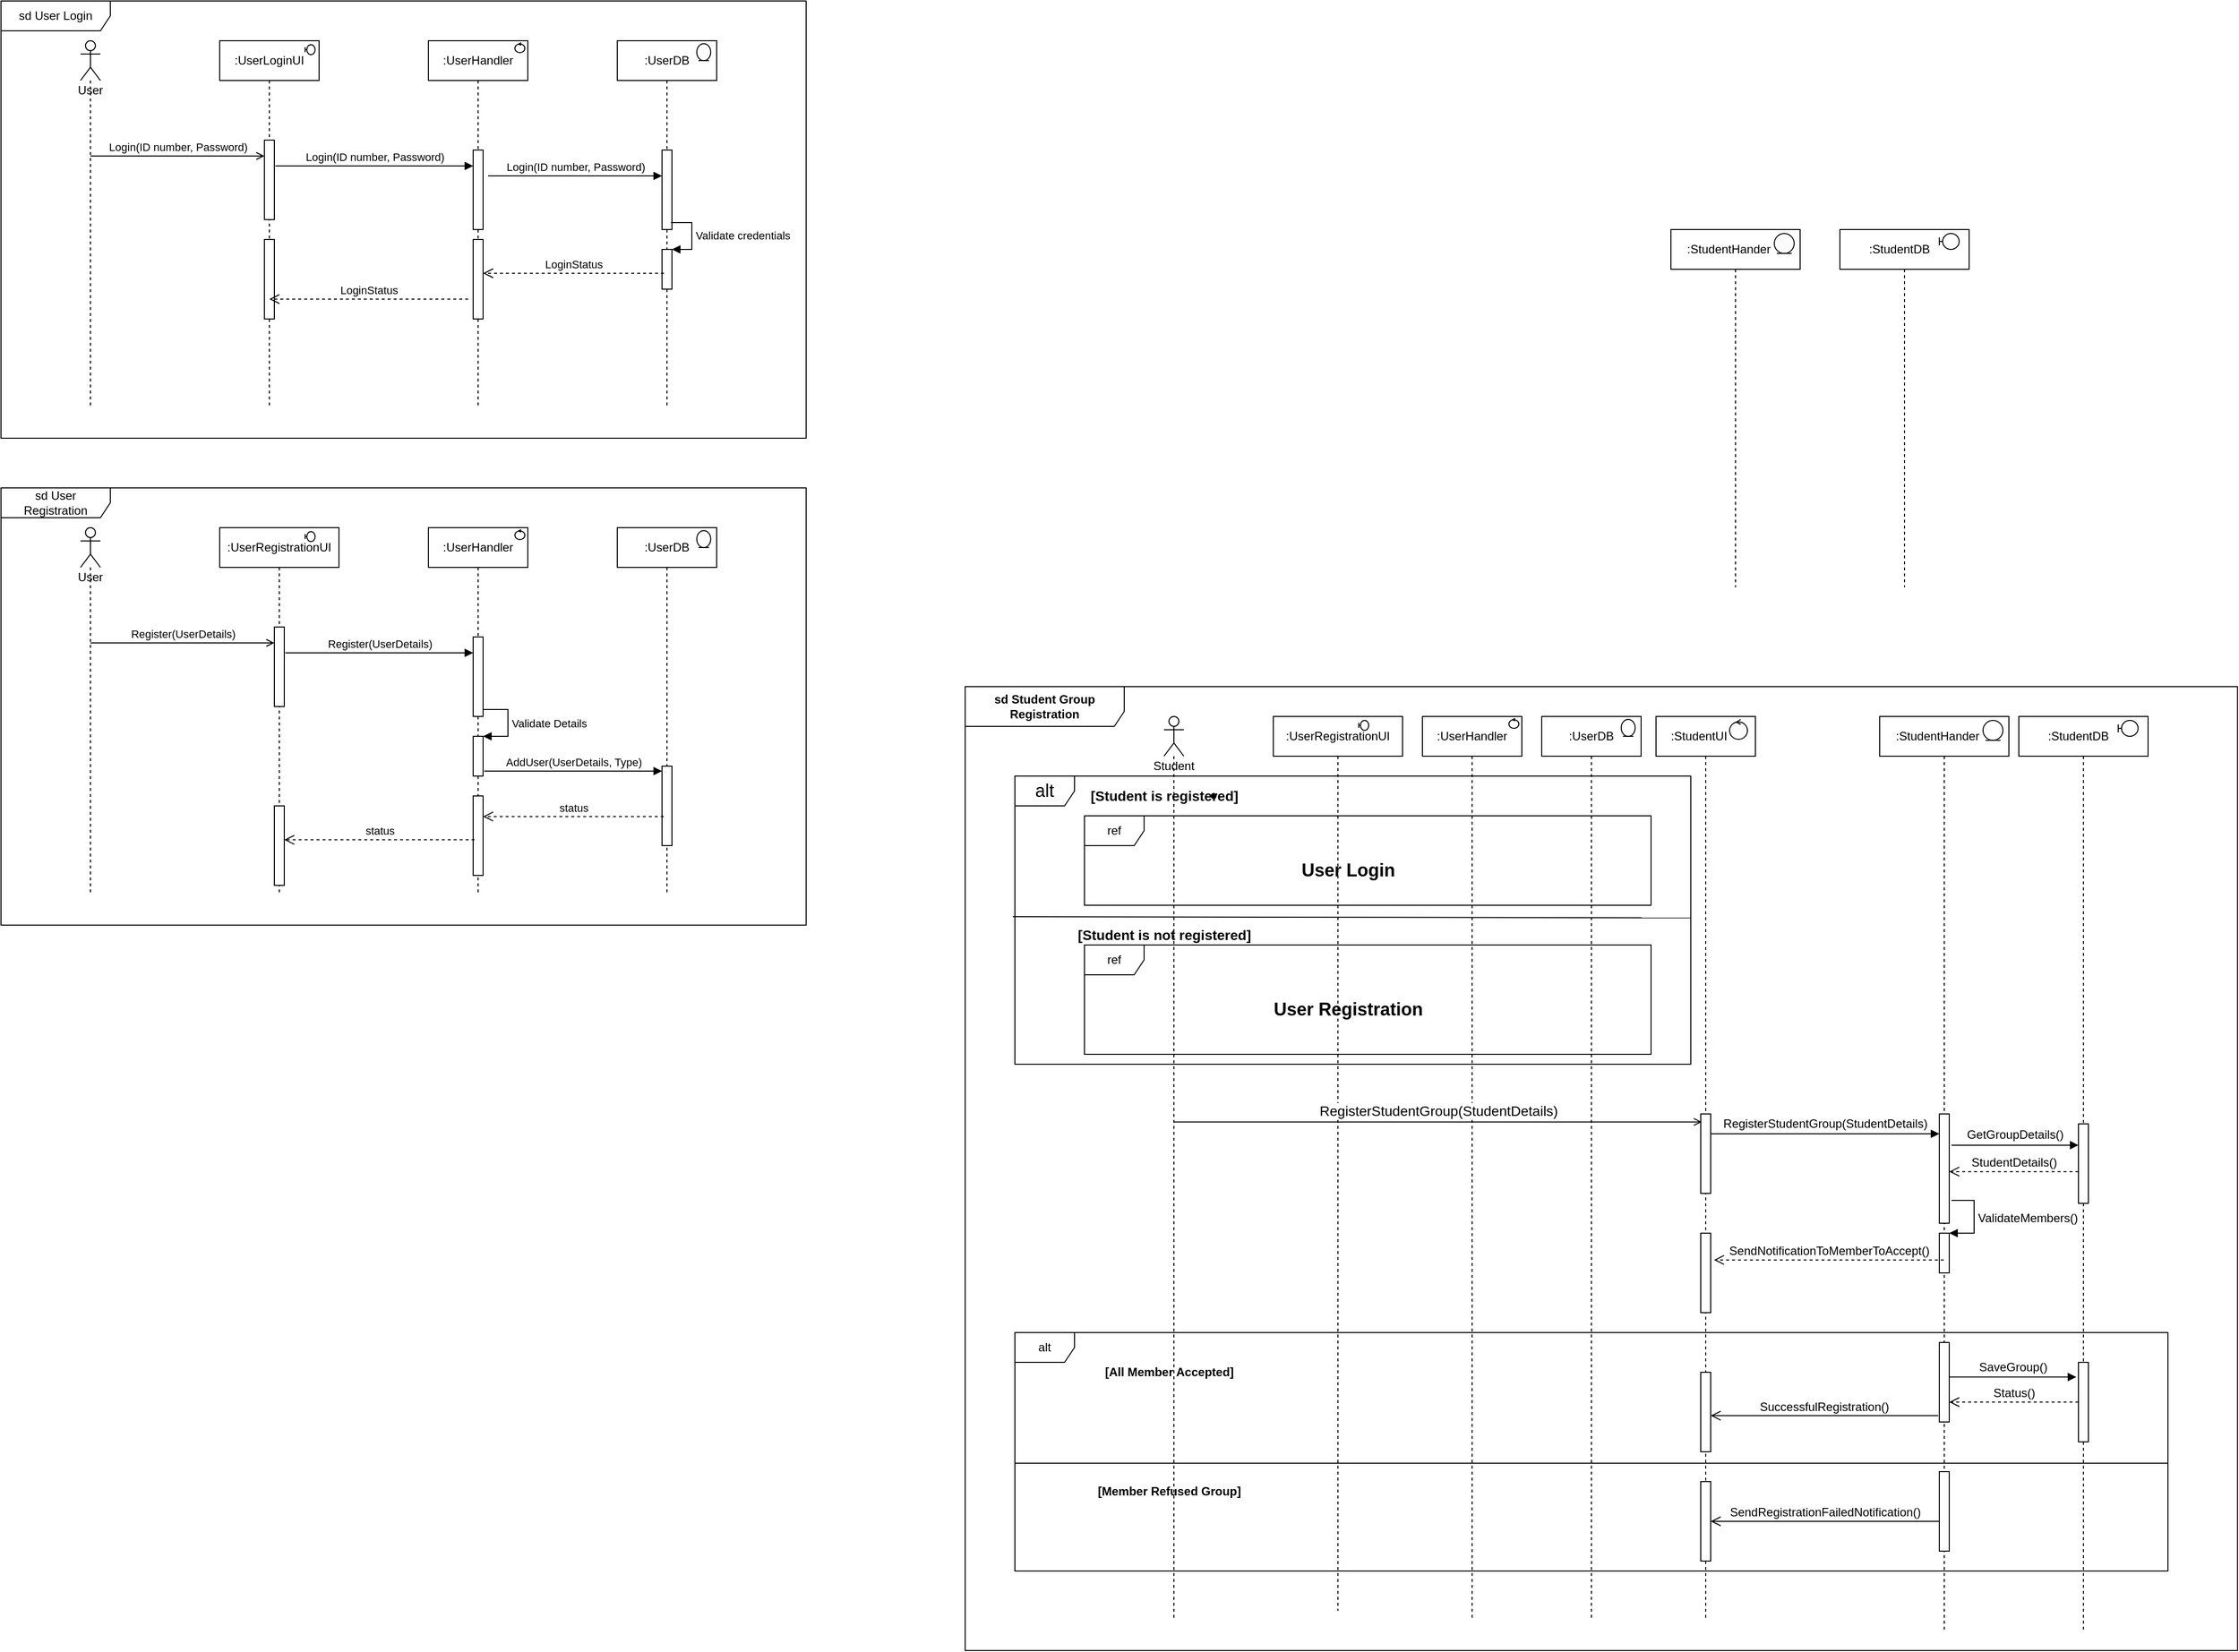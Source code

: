 <mxfile version="17.2.2" type="github">
  <diagram id="UXJ5FvUGoYxB-GUw2wmO" name="Page-1">
    <mxGraphModel dx="4860" dy="2887" grid="1" gridSize="10" guides="1" tooltips="1" connect="1" arrows="1" fold="1" page="1" pageScale="1" pageWidth="850" pageHeight="1100" math="0" shadow="0">
      <root>
        <mxCell id="0" />
        <mxCell id="1" parent="0" />
        <mxCell id="XORutTJ8tZkYRz8rHYH7-158" value="sd Student Group Registration" style="shape=umlFrame;whiteSpace=wrap;html=1;fontSize=12;width=160;height=40;fontStyle=1" vertex="1" parent="1">
          <mxGeometry x="-320" y="580" width="1280" height="970" as="geometry" />
        </mxCell>
        <mxCell id="XORutTJ8tZkYRz8rHYH7-146" value="alt" style="shape=umlFrame;whiteSpace=wrap;html=1;fontSize=12;" vertex="1" parent="1">
          <mxGeometry x="-270" y="1230" width="1160" height="240" as="geometry" />
        </mxCell>
        <mxCell id="XORutTJ8tZkYRz8rHYH7-122" value="alt" style="shape=umlFrame;whiteSpace=wrap;html=1;fontSize=18;" vertex="1" parent="1">
          <mxGeometry x="-270" y="670" width="680" height="290" as="geometry" />
        </mxCell>
        <mxCell id="XORutTJ8tZkYRz8rHYH7-125" value="ref" style="shape=umlFrame;whiteSpace=wrap;html=1;" vertex="1" parent="1">
          <mxGeometry x="-200" y="840" width="570" height="110" as="geometry" />
        </mxCell>
        <mxCell id="XORutTJ8tZkYRz8rHYH7-120" value="ref" style="shape=umlFrame;whiteSpace=wrap;html=1;" vertex="1" parent="1">
          <mxGeometry x="-200" y="710" width="570" height="90" as="geometry" />
        </mxCell>
        <mxCell id="XORutTJ8tZkYRz8rHYH7-68" value="sd User Login" style="shape=umlFrame;whiteSpace=wrap;html=1;width=110;height=30;" vertex="1" parent="1">
          <mxGeometry x="-1290" y="-110" width="810" height="440" as="geometry" />
        </mxCell>
        <mxCell id="XORutTJ8tZkYRz8rHYH7-3" value=":StudentDB&amp;nbsp; &amp;nbsp;" style="shape=umlLifeline;perimeter=lifelinePerimeter;whiteSpace=wrap;html=1;container=1;collapsible=0;recursiveResize=0;outlineConnect=0;" vertex="1" parent="1">
          <mxGeometry x="560" y="120" width="130" height="360" as="geometry" />
        </mxCell>
        <mxCell id="XORutTJ8tZkYRz8rHYH7-97" value="" style="shape=umlBoundary;whiteSpace=wrap;html=1;" vertex="1" parent="XORutTJ8tZkYRz8rHYH7-3">
          <mxGeometry x="100" y="4" width="20" height="16" as="geometry" />
        </mxCell>
        <mxCell id="XORutTJ8tZkYRz8rHYH7-4" value=":StudentHander&amp;nbsp; &amp;nbsp;&amp;nbsp;" style="shape=umlLifeline;perimeter=lifelinePerimeter;whiteSpace=wrap;html=1;container=1;collapsible=0;recursiveResize=0;outlineConnect=0;" vertex="1" parent="1">
          <mxGeometry x="390" y="120" width="130" height="360" as="geometry" />
        </mxCell>
        <mxCell id="XORutTJ8tZkYRz8rHYH7-98" value="" style="ellipse;shape=umlEntity;whiteSpace=wrap;html=1;" vertex="1" parent="XORutTJ8tZkYRz8rHYH7-4">
          <mxGeometry x="104" y="4" width="20" height="20" as="geometry" />
        </mxCell>
        <mxCell id="XORutTJ8tZkYRz8rHYH7-5" value=":StudentUI&amp;nbsp; &amp;nbsp;&amp;nbsp;" style="shape=umlLifeline;perimeter=lifelinePerimeter;whiteSpace=wrap;html=1;container=1;collapsible=0;recursiveResize=0;outlineConnect=0;" vertex="1" parent="1">
          <mxGeometry x="375" y="610" width="100" height="910" as="geometry" />
        </mxCell>
        <mxCell id="XORutTJ8tZkYRz8rHYH7-99" value="" style="ellipse;shape=umlControl;whiteSpace=wrap;html=1;" vertex="1" parent="XORutTJ8tZkYRz8rHYH7-5">
          <mxGeometry x="74" y="3" width="18" height="20" as="geometry" />
        </mxCell>
        <mxCell id="XORutTJ8tZkYRz8rHYH7-106" value="" style="html=1;points=[];perimeter=orthogonalPerimeter;" vertex="1" parent="XORutTJ8tZkYRz8rHYH7-5">
          <mxGeometry x="45" y="400" width="10" height="80" as="geometry" />
        </mxCell>
        <mxCell id="XORutTJ8tZkYRz8rHYH7-144" value="" style="html=1;points=[];perimeter=orthogonalPerimeter;" vertex="1" parent="XORutTJ8tZkYRz8rHYH7-5">
          <mxGeometry x="45" y="520" width="10" height="80" as="geometry" />
        </mxCell>
        <mxCell id="XORutTJ8tZkYRz8rHYH7-150" value="" style="html=1;points=[];perimeter=orthogonalPerimeter;" vertex="1" parent="XORutTJ8tZkYRz8rHYH7-5">
          <mxGeometry x="45" y="660" width="10" height="80" as="geometry" />
        </mxCell>
        <mxCell id="XORutTJ8tZkYRz8rHYH7-157" value="" style="html=1;points=[];perimeter=orthogonalPerimeter;" vertex="1" parent="XORutTJ8tZkYRz8rHYH7-5">
          <mxGeometry x="45" y="770" width="10" height="80" as="geometry" />
        </mxCell>
        <mxCell id="XORutTJ8tZkYRz8rHYH7-7" value=":UserLoginUI" style="shape=umlLifeline;perimeter=lifelinePerimeter;whiteSpace=wrap;html=1;container=1;collapsible=0;recursiveResize=0;outlineConnect=0;" vertex="1" parent="1">
          <mxGeometry x="-1070" y="-70" width="100" height="370" as="geometry" />
        </mxCell>
        <mxCell id="XORutTJ8tZkYRz8rHYH7-11" value="" style="html=1;points=[];perimeter=orthogonalPerimeter;" vertex="1" parent="XORutTJ8tZkYRz8rHYH7-7">
          <mxGeometry x="45" y="100" width="10" height="80" as="geometry" />
        </mxCell>
        <mxCell id="XORutTJ8tZkYRz8rHYH7-67" value="" style="html=1;points=[];perimeter=orthogonalPerimeter;" vertex="1" parent="XORutTJ8tZkYRz8rHYH7-7">
          <mxGeometry x="45" y="200" width="10" height="80" as="geometry" />
        </mxCell>
        <mxCell id="XORutTJ8tZkYRz8rHYH7-69" value="" style="shape=umlBoundary;whiteSpace=wrap;html=1;" vertex="1" parent="XORutTJ8tZkYRz8rHYH7-7">
          <mxGeometry x="86" y="4" width="10" height="10" as="geometry" />
        </mxCell>
        <mxCell id="XORutTJ8tZkYRz8rHYH7-8" value=":UserHandler" style="shape=umlLifeline;perimeter=lifelinePerimeter;whiteSpace=wrap;html=1;container=1;collapsible=0;recursiveResize=0;outlineConnect=0;" vertex="1" parent="1">
          <mxGeometry x="-860" y="-70" width="100" height="370" as="geometry" />
        </mxCell>
        <mxCell id="XORutTJ8tZkYRz8rHYH7-13" value="" style="html=1;points=[];perimeter=orthogonalPerimeter;" vertex="1" parent="XORutTJ8tZkYRz8rHYH7-8">
          <mxGeometry x="45" y="110" width="10" height="80" as="geometry" />
        </mxCell>
        <mxCell id="XORutTJ8tZkYRz8rHYH7-19" value="" style="html=1;points=[];perimeter=orthogonalPerimeter;" vertex="1" parent="XORutTJ8tZkYRz8rHYH7-8">
          <mxGeometry x="45" y="200" width="10" height="80" as="geometry" />
        </mxCell>
        <mxCell id="XORutTJ8tZkYRz8rHYH7-71" value="" style="ellipse;shape=umlControl;whiteSpace=wrap;html=1;" vertex="1" parent="XORutTJ8tZkYRz8rHYH7-8">
          <mxGeometry x="87" y="2" width="10" height="10" as="geometry" />
        </mxCell>
        <mxCell id="XORutTJ8tZkYRz8rHYH7-9" value=":UserDB" style="shape=umlLifeline;perimeter=lifelinePerimeter;whiteSpace=wrap;html=1;container=1;collapsible=0;recursiveResize=0;outlineConnect=0;" vertex="1" parent="1">
          <mxGeometry x="-670" y="-70" width="100" height="370" as="geometry" />
        </mxCell>
        <mxCell id="XORutTJ8tZkYRz8rHYH7-15" value="" style="html=1;points=[];perimeter=orthogonalPerimeter;" vertex="1" parent="XORutTJ8tZkYRz8rHYH7-9">
          <mxGeometry x="45" y="110" width="10" height="80" as="geometry" />
        </mxCell>
        <mxCell id="XORutTJ8tZkYRz8rHYH7-17" value="" style="html=1;points=[];perimeter=orthogonalPerimeter;" vertex="1" parent="XORutTJ8tZkYRz8rHYH7-9">
          <mxGeometry x="45" y="210" width="10" height="40" as="geometry" />
        </mxCell>
        <mxCell id="XORutTJ8tZkYRz8rHYH7-18" value="Validate credentials" style="edgeStyle=orthogonalEdgeStyle;html=1;align=left;spacingLeft=2;endArrow=block;rounded=0;entryX=1;entryY=0;exitX=0.9;exitY=0.913;exitDx=0;exitDy=0;exitPerimeter=0;" edge="1" target="XORutTJ8tZkYRz8rHYH7-17" parent="XORutTJ8tZkYRz8rHYH7-9" source="XORutTJ8tZkYRz8rHYH7-15">
          <mxGeometry relative="1" as="geometry">
            <mxPoint x="45" y="210" as="sourcePoint" />
            <Array as="points">
              <mxPoint x="75" y="183" />
              <mxPoint x="75" y="210" />
            </Array>
          </mxGeometry>
        </mxCell>
        <mxCell id="XORutTJ8tZkYRz8rHYH7-70" value="" style="ellipse;shape=umlEntity;whiteSpace=wrap;html=1;" vertex="1" parent="XORutTJ8tZkYRz8rHYH7-9">
          <mxGeometry x="80" y="3" width="14" height="17" as="geometry" />
        </mxCell>
        <mxCell id="XORutTJ8tZkYRz8rHYH7-10" value="User" style="shape=umlLifeline;participant=umlActor;perimeter=lifelinePerimeter;whiteSpace=wrap;html=1;container=1;collapsible=0;recursiveResize=0;verticalAlign=top;spacingTop=36;outlineConnect=0;" vertex="1" parent="1">
          <mxGeometry x="-1210" y="-70" width="20" height="370" as="geometry" />
        </mxCell>
        <mxCell id="XORutTJ8tZkYRz8rHYH7-12" value="Login(ID number, Password)" style="html=1;verticalAlign=bottom;endArrow=open;rounded=0;entryX=0;entryY=0.2;entryDx=0;entryDy=0;entryPerimeter=0;endFill=0;" edge="1" parent="1" source="XORutTJ8tZkYRz8rHYH7-10" target="XORutTJ8tZkYRz8rHYH7-11">
          <mxGeometry width="80" relative="1" as="geometry">
            <mxPoint x="-710" y="200" as="sourcePoint" />
            <mxPoint x="-630" y="200" as="targetPoint" />
          </mxGeometry>
        </mxCell>
        <mxCell id="XORutTJ8tZkYRz8rHYH7-14" value="Login(ID number, Password)" style="html=1;verticalAlign=bottom;endArrow=block;rounded=0;exitX=1.1;exitY=0.325;exitDx=0;exitDy=0;exitPerimeter=0;" edge="1" parent="1" source="XORutTJ8tZkYRz8rHYH7-11" target="XORutTJ8tZkYRz8rHYH7-13">
          <mxGeometry width="80" relative="1" as="geometry">
            <mxPoint x="-1110" y="120" as="sourcePoint" />
            <mxPoint x="-1015" y="56" as="targetPoint" />
          </mxGeometry>
        </mxCell>
        <mxCell id="XORutTJ8tZkYRz8rHYH7-16" value="Login(ID number, Password)" style="html=1;verticalAlign=bottom;endArrow=block;rounded=0;entryX=0;entryY=0.325;entryDx=0;entryDy=0;entryPerimeter=0;" edge="1" parent="1" target="XORutTJ8tZkYRz8rHYH7-15">
          <mxGeometry width="80" relative="1" as="geometry">
            <mxPoint x="-800" y="66" as="sourcePoint" />
            <mxPoint x="-805" y="66" as="targetPoint" />
          </mxGeometry>
        </mxCell>
        <mxCell id="XORutTJ8tZkYRz8rHYH7-21" value="LoginStatus" style="html=1;verticalAlign=bottom;endArrow=open;dashed=1;endSize=8;rounded=0;exitX=0.2;exitY=0.6;exitDx=0;exitDy=0;exitPerimeter=0;" edge="1" parent="1" source="XORutTJ8tZkYRz8rHYH7-17" target="XORutTJ8tZkYRz8rHYH7-19">
          <mxGeometry relative="1" as="geometry">
            <mxPoint x="-630" y="200" as="sourcePoint" />
            <mxPoint x="-810" y="150" as="targetPoint" />
          </mxGeometry>
        </mxCell>
        <mxCell id="XORutTJ8tZkYRz8rHYH7-66" value="LoginStatus" style="html=1;verticalAlign=bottom;endArrow=open;dashed=1;endSize=8;rounded=0;exitX=-0.5;exitY=0.75;exitDx=0;exitDy=0;exitPerimeter=0;" edge="1" parent="1" source="XORutTJ8tZkYRz8rHYH7-19">
          <mxGeometry relative="1" as="geometry">
            <mxPoint x="-613" y="174" as="sourcePoint" />
            <mxPoint x="-1020" y="190" as="targetPoint" />
          </mxGeometry>
        </mxCell>
        <mxCell id="XORutTJ8tZkYRz8rHYH7-72" value="sd User Registration" style="shape=umlFrame;whiteSpace=wrap;html=1;width=110;height=30;" vertex="1" parent="1">
          <mxGeometry x="-1290" y="380" width="810" height="440" as="geometry" />
        </mxCell>
        <mxCell id="XORutTJ8tZkYRz8rHYH7-73" value=":UserRegistrationUI" style="shape=umlLifeline;perimeter=lifelinePerimeter;whiteSpace=wrap;html=1;container=1;collapsible=0;recursiveResize=0;outlineConnect=0;" vertex="1" parent="1">
          <mxGeometry x="-1070" y="420" width="120" height="370" as="geometry" />
        </mxCell>
        <mxCell id="XORutTJ8tZkYRz8rHYH7-74" value="" style="html=1;points=[];perimeter=orthogonalPerimeter;" vertex="1" parent="XORutTJ8tZkYRz8rHYH7-73">
          <mxGeometry x="55" y="100" width="10" height="80" as="geometry" />
        </mxCell>
        <mxCell id="XORutTJ8tZkYRz8rHYH7-76" value="" style="shape=umlBoundary;whiteSpace=wrap;html=1;" vertex="1" parent="XORutTJ8tZkYRz8rHYH7-73">
          <mxGeometry x="86" y="4" width="10" height="10" as="geometry" />
        </mxCell>
        <mxCell id="XORutTJ8tZkYRz8rHYH7-94" value="" style="html=1;points=[];perimeter=orthogonalPerimeter;" vertex="1" parent="XORutTJ8tZkYRz8rHYH7-73">
          <mxGeometry x="55" y="280" width="10" height="80" as="geometry" />
        </mxCell>
        <mxCell id="XORutTJ8tZkYRz8rHYH7-77" value=":UserHandler" style="shape=umlLifeline;perimeter=lifelinePerimeter;whiteSpace=wrap;html=1;container=1;collapsible=0;recursiveResize=0;outlineConnect=0;" vertex="1" parent="1">
          <mxGeometry x="-860" y="420" width="100" height="370" as="geometry" />
        </mxCell>
        <mxCell id="XORutTJ8tZkYRz8rHYH7-78" value="" style="html=1;points=[];perimeter=orthogonalPerimeter;" vertex="1" parent="XORutTJ8tZkYRz8rHYH7-77">
          <mxGeometry x="45" y="110" width="10" height="80" as="geometry" />
        </mxCell>
        <mxCell id="XORutTJ8tZkYRz8rHYH7-80" value="" style="ellipse;shape=umlControl;whiteSpace=wrap;html=1;" vertex="1" parent="XORutTJ8tZkYRz8rHYH7-77">
          <mxGeometry x="87" y="2" width="10" height="10" as="geometry" />
        </mxCell>
        <mxCell id="XORutTJ8tZkYRz8rHYH7-83" value="" style="html=1;points=[];perimeter=orthogonalPerimeter;" vertex="1" parent="XORutTJ8tZkYRz8rHYH7-77">
          <mxGeometry x="45" y="210" width="10" height="40" as="geometry" />
        </mxCell>
        <mxCell id="XORutTJ8tZkYRz8rHYH7-84" value="Validate Details" style="edgeStyle=orthogonalEdgeStyle;html=1;align=left;spacingLeft=2;endArrow=block;rounded=0;entryX=1;entryY=0;" edge="1" parent="XORutTJ8tZkYRz8rHYH7-77" source="XORutTJ8tZkYRz8rHYH7-78" target="XORutTJ8tZkYRz8rHYH7-83">
          <mxGeometry relative="1" as="geometry">
            <mxPoint x="235" y="210" as="sourcePoint" />
            <Array as="points">
              <mxPoint x="80" y="183" />
              <mxPoint x="80" y="210" />
            </Array>
          </mxGeometry>
        </mxCell>
        <mxCell id="XORutTJ8tZkYRz8rHYH7-75" value="" style="html=1;points=[];perimeter=orthogonalPerimeter;" vertex="1" parent="XORutTJ8tZkYRz8rHYH7-77">
          <mxGeometry x="45" y="270" width="10" height="80" as="geometry" />
        </mxCell>
        <mxCell id="XORutTJ8tZkYRz8rHYH7-81" value=":UserDB" style="shape=umlLifeline;perimeter=lifelinePerimeter;whiteSpace=wrap;html=1;container=1;collapsible=0;recursiveResize=0;outlineConnect=0;" vertex="1" parent="1">
          <mxGeometry x="-670" y="420" width="100" height="370" as="geometry" />
        </mxCell>
        <mxCell id="XORutTJ8tZkYRz8rHYH7-82" value="" style="html=1;points=[];perimeter=orthogonalPerimeter;" vertex="1" parent="XORutTJ8tZkYRz8rHYH7-81">
          <mxGeometry x="45" y="240" width="10" height="80" as="geometry" />
        </mxCell>
        <mxCell id="XORutTJ8tZkYRz8rHYH7-85" value="" style="ellipse;shape=umlEntity;whiteSpace=wrap;html=1;" vertex="1" parent="XORutTJ8tZkYRz8rHYH7-81">
          <mxGeometry x="80" y="3" width="14" height="17" as="geometry" />
        </mxCell>
        <mxCell id="XORutTJ8tZkYRz8rHYH7-86" value="User" style="shape=umlLifeline;participant=umlActor;perimeter=lifelinePerimeter;whiteSpace=wrap;html=1;container=1;collapsible=0;recursiveResize=0;verticalAlign=top;spacingTop=36;outlineConnect=0;" vertex="1" parent="1">
          <mxGeometry x="-1210" y="420" width="20" height="370" as="geometry" />
        </mxCell>
        <mxCell id="XORutTJ8tZkYRz8rHYH7-87" value="Register(UserDetails)" style="html=1;verticalAlign=bottom;endArrow=open;rounded=0;entryX=0;entryY=0.2;entryDx=0;entryDy=0;entryPerimeter=0;endFill=0;" edge="1" source="XORutTJ8tZkYRz8rHYH7-86" target="XORutTJ8tZkYRz8rHYH7-74" parent="1">
          <mxGeometry width="80" relative="1" as="geometry">
            <mxPoint x="-710" y="690" as="sourcePoint" />
            <mxPoint x="-630" y="690" as="targetPoint" />
          </mxGeometry>
        </mxCell>
        <mxCell id="XORutTJ8tZkYRz8rHYH7-88" value="Register(UserDetails)" style="html=1;verticalAlign=bottom;endArrow=block;rounded=0;exitX=1.1;exitY=0.325;exitDx=0;exitDy=0;exitPerimeter=0;" edge="1" source="XORutTJ8tZkYRz8rHYH7-74" target="XORutTJ8tZkYRz8rHYH7-78" parent="1">
          <mxGeometry width="80" relative="1" as="geometry">
            <mxPoint x="-1110" y="610" as="sourcePoint" />
            <mxPoint x="-1015" y="546" as="targetPoint" />
          </mxGeometry>
        </mxCell>
        <mxCell id="XORutTJ8tZkYRz8rHYH7-93" value="AddUser(UserDetails, Type)" style="html=1;verticalAlign=bottom;endArrow=block;rounded=0;exitX=1.114;exitY=0.875;exitDx=0;exitDy=0;exitPerimeter=0;" edge="1" parent="1" source="XORutTJ8tZkYRz8rHYH7-83" target="XORutTJ8tZkYRz8rHYH7-82">
          <mxGeometry width="80" relative="1" as="geometry">
            <mxPoint x="-994" y="556" as="sourcePoint" />
            <mxPoint x="-805" y="556" as="targetPoint" />
          </mxGeometry>
        </mxCell>
        <mxCell id="XORutTJ8tZkYRz8rHYH7-95" value="status" style="html=1;verticalAlign=bottom;endArrow=open;dashed=1;endSize=8;rounded=0;exitX=0.171;exitY=0.634;exitDx=0;exitDy=0;exitPerimeter=0;" edge="1" parent="1" source="XORutTJ8tZkYRz8rHYH7-82" target="XORutTJ8tZkYRz8rHYH7-75">
          <mxGeometry relative="1" as="geometry">
            <mxPoint x="-830" y="650" as="sourcePoint" />
            <mxPoint x="-910" y="650" as="targetPoint" />
          </mxGeometry>
        </mxCell>
        <mxCell id="XORutTJ8tZkYRz8rHYH7-96" value="status" style="html=1;verticalAlign=bottom;endArrow=open;dashed=1;endSize=8;rounded=0;exitX=0.143;exitY=0.552;exitDx=0;exitDy=0;exitPerimeter=0;" edge="1" parent="1" source="XORutTJ8tZkYRz8rHYH7-75" target="XORutTJ8tZkYRz8rHYH7-94">
          <mxGeometry relative="1" as="geometry">
            <mxPoint x="-613.29" y="720.72" as="sourcePoint" />
            <mxPoint x="-795" y="720.72" as="targetPoint" />
          </mxGeometry>
        </mxCell>
        <mxCell id="XORutTJ8tZkYRz8rHYH7-101" value="Student" style="shape=umlLifeline;participant=umlActor;perimeter=lifelinePerimeter;whiteSpace=wrap;html=1;container=1;collapsible=0;recursiveResize=0;verticalAlign=top;spacingTop=36;outlineConnect=0;" vertex="1" parent="1">
          <mxGeometry x="-120" y="610" width="20" height="910" as="geometry" />
        </mxCell>
        <mxCell id="XORutTJ8tZkYRz8rHYH7-102" value=":StudentHander&amp;nbsp; &amp;nbsp;&amp;nbsp;" style="shape=umlLifeline;perimeter=lifelinePerimeter;whiteSpace=wrap;html=1;container=1;collapsible=0;recursiveResize=0;outlineConnect=0;" vertex="1" parent="1">
          <mxGeometry x="600" y="610" width="130" height="920" as="geometry" />
        </mxCell>
        <mxCell id="XORutTJ8tZkYRz8rHYH7-103" value="" style="ellipse;shape=umlEntity;whiteSpace=wrap;html=1;" vertex="1" parent="XORutTJ8tZkYRz8rHYH7-102">
          <mxGeometry x="104" y="4" width="20" height="20" as="geometry" />
        </mxCell>
        <mxCell id="XORutTJ8tZkYRz8rHYH7-132" value="" style="html=1;points=[];perimeter=orthogonalPerimeter;" vertex="1" parent="XORutTJ8tZkYRz8rHYH7-102">
          <mxGeometry x="60" y="400" width="10" height="110" as="geometry" />
        </mxCell>
        <mxCell id="XORutTJ8tZkYRz8rHYH7-140" value="" style="html=1;points=[];perimeter=orthogonalPerimeter;fontSize=12;" vertex="1" parent="XORutTJ8tZkYRz8rHYH7-102">
          <mxGeometry x="60" y="520" width="10" height="40" as="geometry" />
        </mxCell>
        <mxCell id="XORutTJ8tZkYRz8rHYH7-141" value="ValidateMembers()" style="edgeStyle=orthogonalEdgeStyle;html=1;align=left;spacingLeft=2;endArrow=block;rounded=0;entryX=1;entryY=0;fontSize=12;exitX=1.222;exitY=0.791;exitDx=0;exitDy=0;exitPerimeter=0;" edge="1" target="XORutTJ8tZkYRz8rHYH7-140" parent="XORutTJ8tZkYRz8rHYH7-102" source="XORutTJ8tZkYRz8rHYH7-132">
          <mxGeometry relative="1" as="geometry">
            <mxPoint x="65" y="500" as="sourcePoint" />
            <Array as="points">
              <mxPoint x="95" y="487" />
              <mxPoint x="95" y="520" />
            </Array>
          </mxGeometry>
        </mxCell>
        <mxCell id="XORutTJ8tZkYRz8rHYH7-151" value="" style="html=1;points=[];perimeter=orthogonalPerimeter;" vertex="1" parent="XORutTJ8tZkYRz8rHYH7-102">
          <mxGeometry x="60" y="630" width="10" height="80" as="geometry" />
        </mxCell>
        <mxCell id="XORutTJ8tZkYRz8rHYH7-155" value="" style="html=1;points=[];perimeter=orthogonalPerimeter;" vertex="1" parent="XORutTJ8tZkYRz8rHYH7-102">
          <mxGeometry x="60" y="760" width="10" height="80" as="geometry" />
        </mxCell>
        <mxCell id="XORutTJ8tZkYRz8rHYH7-104" value=":StudentDB&amp;nbsp; &amp;nbsp;" style="shape=umlLifeline;perimeter=lifelinePerimeter;whiteSpace=wrap;html=1;container=1;collapsible=0;recursiveResize=0;outlineConnect=0;" vertex="1" parent="1">
          <mxGeometry x="740" y="610" width="130" height="920" as="geometry" />
        </mxCell>
        <mxCell id="XORutTJ8tZkYRz8rHYH7-105" value="" style="shape=umlBoundary;whiteSpace=wrap;html=1;" vertex="1" parent="XORutTJ8tZkYRz8rHYH7-104">
          <mxGeometry x="100" y="4" width="20" height="16" as="geometry" />
        </mxCell>
        <mxCell id="XORutTJ8tZkYRz8rHYH7-134" value="" style="html=1;points=[];perimeter=orthogonalPerimeter;" vertex="1" parent="XORutTJ8tZkYRz8rHYH7-104">
          <mxGeometry x="60" y="410" width="10" height="80" as="geometry" />
        </mxCell>
        <mxCell id="XORutTJ8tZkYRz8rHYH7-142" value="" style="html=1;points=[];perimeter=orthogonalPerimeter;" vertex="1" parent="XORutTJ8tZkYRz8rHYH7-104">
          <mxGeometry x="60" y="650" width="10" height="80" as="geometry" />
        </mxCell>
        <mxCell id="XORutTJ8tZkYRz8rHYH7-107" value=":UserRegistrationUI" style="shape=umlLifeline;perimeter=lifelinePerimeter;whiteSpace=wrap;html=1;container=1;collapsible=0;recursiveResize=0;outlineConnect=0;" vertex="1" parent="1">
          <mxGeometry x="-10" y="610" width="130" height="900" as="geometry" />
        </mxCell>
        <mxCell id="XORutTJ8tZkYRz8rHYH7-109" value="" style="shape=umlBoundary;whiteSpace=wrap;html=1;" vertex="1" parent="XORutTJ8tZkYRz8rHYH7-107">
          <mxGeometry x="86" y="4" width="10" height="10" as="geometry" />
        </mxCell>
        <mxCell id="XORutTJ8tZkYRz8rHYH7-121" value="User Login" style="text;html=1;align=center;verticalAlign=middle;resizable=0;points=[];autosize=1;strokeColor=none;fillColor=none;fontSize=18;fontStyle=1" vertex="1" parent="XORutTJ8tZkYRz8rHYH7-107">
          <mxGeometry x="20" y="140" width="110" height="30" as="geometry" />
        </mxCell>
        <mxCell id="XORutTJ8tZkYRz8rHYH7-126" value="User Registration" style="text;html=1;align=center;verticalAlign=middle;resizable=0;points=[];autosize=1;strokeColor=none;fillColor=none;fontSize=18;fontStyle=1" vertex="1" parent="XORutTJ8tZkYRz8rHYH7-107">
          <mxGeometry x="-10" y="280" width="170" height="30" as="geometry" />
        </mxCell>
        <mxCell id="XORutTJ8tZkYRz8rHYH7-111" value=":UserHandler" style="shape=umlLifeline;perimeter=lifelinePerimeter;whiteSpace=wrap;html=1;container=1;collapsible=0;recursiveResize=0;outlineConnect=0;" vertex="1" parent="1">
          <mxGeometry x="140" y="610" width="100" height="910" as="geometry" />
        </mxCell>
        <mxCell id="XORutTJ8tZkYRz8rHYH7-113" value="" style="ellipse;shape=umlControl;whiteSpace=wrap;html=1;" vertex="1" parent="XORutTJ8tZkYRz8rHYH7-111">
          <mxGeometry x="87" y="2" width="10" height="10" as="geometry" />
        </mxCell>
        <mxCell id="XORutTJ8tZkYRz8rHYH7-117" value=":UserDB" style="shape=umlLifeline;perimeter=lifelinePerimeter;whiteSpace=wrap;html=1;container=1;collapsible=0;recursiveResize=0;outlineConnect=0;" vertex="1" parent="1">
          <mxGeometry x="260" y="610" width="100" height="910" as="geometry" />
        </mxCell>
        <mxCell id="XORutTJ8tZkYRz8rHYH7-119" value="" style="ellipse;shape=umlEntity;whiteSpace=wrap;html=1;" vertex="1" parent="XORutTJ8tZkYRz8rHYH7-117">
          <mxGeometry x="80" y="3" width="14" height="17" as="geometry" />
        </mxCell>
        <mxCell id="XORutTJ8tZkYRz8rHYH7-124" value="[Student is registered]" style="text;html=1;align=center;verticalAlign=middle;resizable=0;points=[];autosize=1;strokeColor=none;fillColor=none;fontSize=14;fontStyle=1" vertex="1" parent="1">
          <mxGeometry x="-200" y="680" width="160" height="20" as="geometry" />
        </mxCell>
        <mxCell id="XORutTJ8tZkYRz8rHYH7-127" value="[Student is not registered]" style="text;html=1;align=center;verticalAlign=middle;resizable=0;points=[];autosize=1;strokeColor=none;fillColor=none;fontSize=14;fontStyle=1" vertex="1" parent="1">
          <mxGeometry x="-215" y="820" width="190" height="20" as="geometry" />
        </mxCell>
        <mxCell id="XORutTJ8tZkYRz8rHYH7-128" value="" style="endArrow=none;html=1;rounded=0;fontSize=14;exitX=-0.003;exitY=0.488;exitDx=0;exitDy=0;exitPerimeter=0;entryX=1;entryY=0.492;entryDx=0;entryDy=0;entryPerimeter=0;" edge="1" parent="1" source="XORutTJ8tZkYRz8rHYH7-122" target="XORutTJ8tZkYRz8rHYH7-122">
          <mxGeometry width="50" height="50" relative="1" as="geometry">
            <mxPoint x="140" y="840" as="sourcePoint" />
            <mxPoint x="190" y="790" as="targetPoint" />
          </mxGeometry>
        </mxCell>
        <mxCell id="XORutTJ8tZkYRz8rHYH7-130" value="" style="shape=waypoint;sketch=0;size=6;pointerEvents=1;points=[];fillColor=none;resizable=0;rotatable=0;perimeter=centerPerimeter;snapToPoint=1;fontSize=14;" vertex="1" parent="1">
          <mxGeometry x="-90" y="670" width="40" height="40" as="geometry" />
        </mxCell>
        <mxCell id="XORutTJ8tZkYRz8rHYH7-131" value="RegisterStudentGroup(StudentDetails)" style="html=1;verticalAlign=bottom;endArrow=open;rounded=0;fontSize=14;entryX=0.111;entryY=0.101;entryDx=0;entryDy=0;entryPerimeter=0;endFill=0;" edge="1" parent="1" source="XORutTJ8tZkYRz8rHYH7-101" target="XORutTJ8tZkYRz8rHYH7-106">
          <mxGeometry width="80" relative="1" as="geometry">
            <mxPoint x="120" y="930" as="sourcePoint" />
            <mxPoint x="200" y="930" as="targetPoint" />
          </mxGeometry>
        </mxCell>
        <mxCell id="XORutTJ8tZkYRz8rHYH7-133" value="&lt;font style=&quot;font-size: 12px&quot;&gt;RegisterStudentGroup(StudentDetails)&lt;/font&gt;" style="html=1;verticalAlign=bottom;endArrow=block;rounded=0;fontSize=14;" edge="1" parent="1" source="XORutTJ8tZkYRz8rHYH7-106">
          <mxGeometry width="80" relative="1" as="geometry">
            <mxPoint x="120" y="930" as="sourcePoint" />
            <mxPoint x="660" y="1030" as="targetPoint" />
          </mxGeometry>
        </mxCell>
        <mxCell id="XORutTJ8tZkYRz8rHYH7-136" value="&lt;font style=&quot;font-size: 12px&quot;&gt;GetGroupDetails()&lt;/font&gt;" style="html=1;verticalAlign=bottom;endArrow=block;rounded=0;fontSize=14;exitX=1.222;exitY=0.286;exitDx=0;exitDy=0;exitPerimeter=0;" edge="1" parent="1" source="XORutTJ8tZkYRz8rHYH7-132" target="XORutTJ8tZkYRz8rHYH7-134">
          <mxGeometry width="80" relative="1" as="geometry">
            <mxPoint x="440" y="1045.92" as="sourcePoint" />
            <mxPoint x="670" y="1045.92" as="targetPoint" />
          </mxGeometry>
        </mxCell>
        <mxCell id="XORutTJ8tZkYRz8rHYH7-139" value="StudentDetails()" style="html=1;verticalAlign=bottom;endArrow=open;dashed=1;endSize=8;rounded=0;fontSize=12;entryX=1;entryY=0.528;entryDx=0;entryDy=0;entryPerimeter=0;" edge="1" parent="1" source="XORutTJ8tZkYRz8rHYH7-134" target="XORutTJ8tZkYRz8rHYH7-132">
          <mxGeometry relative="1" as="geometry">
            <mxPoint x="310" y="1040" as="sourcePoint" />
            <mxPoint x="230" y="1040" as="targetPoint" />
          </mxGeometry>
        </mxCell>
        <mxCell id="XORutTJ8tZkYRz8rHYH7-145" value="SendNotificationToMemberToAccept()" style="html=1;verticalAlign=bottom;endArrow=open;dashed=1;endSize=8;rounded=0;fontSize=12;entryX=1.333;entryY=0.337;entryDx=0;entryDy=0;entryPerimeter=0;" edge="1" parent="1" source="XORutTJ8tZkYRz8rHYH7-102" target="XORutTJ8tZkYRz8rHYH7-144">
          <mxGeometry relative="1" as="geometry">
            <mxPoint x="810" y="1078.08" as="sourcePoint" />
            <mxPoint x="680" y="1078.08" as="targetPoint" />
          </mxGeometry>
        </mxCell>
        <mxCell id="XORutTJ8tZkYRz8rHYH7-147" value="[All Member Accepted]" style="text;html=1;align=center;verticalAlign=middle;resizable=0;points=[];autosize=1;strokeColor=none;fillColor=none;fontSize=12;fontStyle=1" vertex="1" parent="1">
          <mxGeometry x="-190" y="1260" width="150" height="20" as="geometry" />
        </mxCell>
        <mxCell id="XORutTJ8tZkYRz8rHYH7-148" value="[Member Refused Group]" style="text;html=1;align=center;verticalAlign=middle;resizable=0;points=[];autosize=1;strokeColor=none;fillColor=none;fontSize=12;fontStyle=1" vertex="1" parent="1">
          <mxGeometry x="-195" y="1380" width="160" height="20" as="geometry" />
        </mxCell>
        <mxCell id="XORutTJ8tZkYRz8rHYH7-149" value="" style="endArrow=none;html=1;rounded=0;fontSize=12;exitX=0;exitY=0.548;exitDx=0;exitDy=0;exitPerimeter=0;entryX=1;entryY=0.548;entryDx=0;entryDy=0;entryPerimeter=0;" edge="1" parent="1" source="XORutTJ8tZkYRz8rHYH7-146" target="XORutTJ8tZkYRz8rHYH7-146">
          <mxGeometry width="50" height="50" relative="1" as="geometry">
            <mxPoint x="250" y="1170" as="sourcePoint" />
            <mxPoint x="300" y="1120" as="targetPoint" />
          </mxGeometry>
        </mxCell>
        <mxCell id="XORutTJ8tZkYRz8rHYH7-152" value="&lt;font style=&quot;font-size: 12px&quot;&gt;SaveGroup()&lt;/font&gt;" style="html=1;verticalAlign=bottom;endArrow=block;rounded=0;fontSize=14;entryX=-0.222;entryY=0.185;entryDx=0;entryDy=0;entryPerimeter=0;" edge="1" parent="1" source="XORutTJ8tZkYRz8rHYH7-151" target="XORutTJ8tZkYRz8rHYH7-142">
          <mxGeometry width="80" relative="1" as="geometry">
            <mxPoint x="682.22" y="1051.46" as="sourcePoint" />
            <mxPoint x="810" y="1051.46" as="targetPoint" />
          </mxGeometry>
        </mxCell>
        <mxCell id="XORutTJ8tZkYRz8rHYH7-153" value="Status()" style="html=1;verticalAlign=bottom;endArrow=open;dashed=1;endSize=8;rounded=0;fontSize=12;" edge="1" parent="1" source="XORutTJ8tZkYRz8rHYH7-142" target="XORutTJ8tZkYRz8rHYH7-151">
          <mxGeometry relative="1" as="geometry">
            <mxPoint x="810" y="1078.08" as="sourcePoint" />
            <mxPoint x="680" y="1078.08" as="targetPoint" />
          </mxGeometry>
        </mxCell>
        <mxCell id="XORutTJ8tZkYRz8rHYH7-154" value="SuccessfulRegistration()" style="html=1;verticalAlign=bottom;endArrow=open;endSize=8;rounded=0;fontSize=12;exitX=-0.111;exitY=0.921;exitDx=0;exitDy=0;exitPerimeter=0;" edge="1" parent="1" source="XORutTJ8tZkYRz8rHYH7-151" target="XORutTJ8tZkYRz8rHYH7-150">
          <mxGeometry relative="1" as="geometry">
            <mxPoint x="810" y="1310" as="sourcePoint" />
            <mxPoint x="680" y="1310" as="targetPoint" />
          </mxGeometry>
        </mxCell>
        <mxCell id="XORutTJ8tZkYRz8rHYH7-156" value="SendRegistrationFailedNotification()" style="html=1;verticalAlign=bottom;endArrow=open;endSize=8;rounded=0;fontSize=12;entryX=1;entryY=0.5;entryDx=0;entryDy=0;entryPerimeter=0;" edge="1" parent="1" source="XORutTJ8tZkYRz8rHYH7-155" target="XORutTJ8tZkYRz8rHYH7-157">
          <mxGeometry relative="1" as="geometry">
            <mxPoint x="648.89" y="1400.0" as="sourcePoint" />
            <mxPoint x="470" y="1400" as="targetPoint" />
          </mxGeometry>
        </mxCell>
      </root>
    </mxGraphModel>
  </diagram>
</mxfile>
